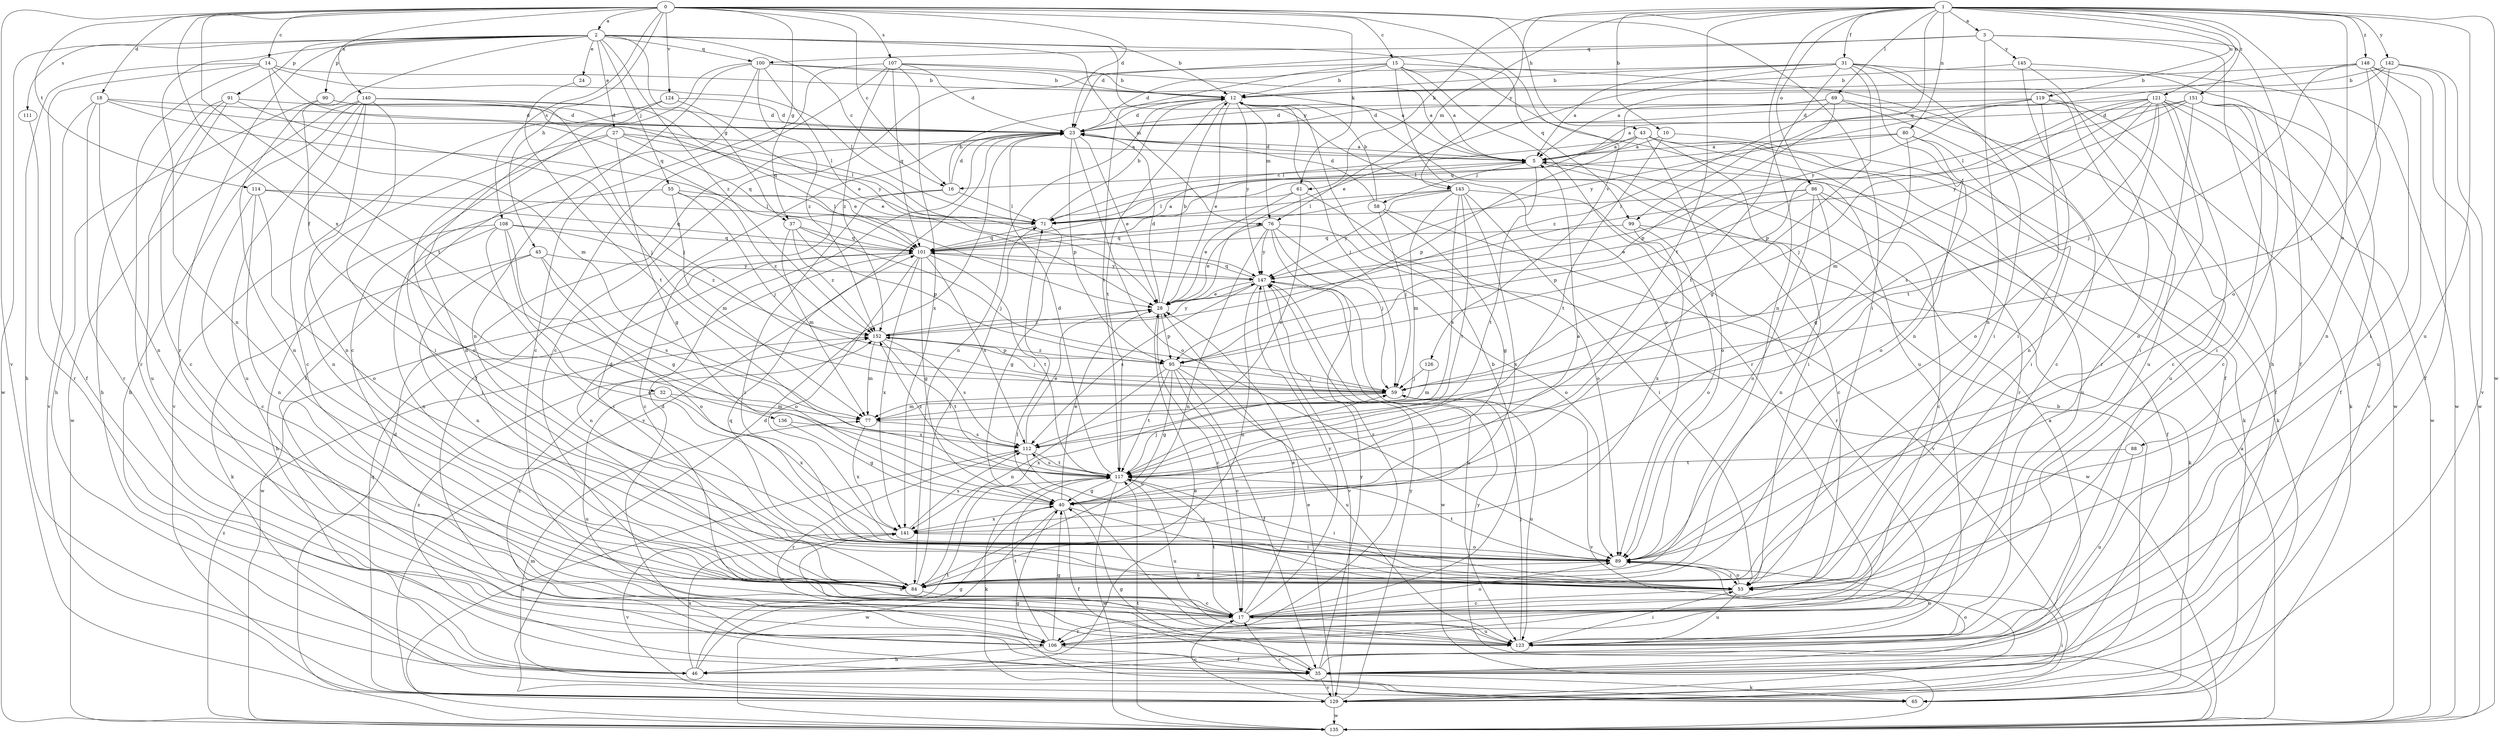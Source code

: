 strict digraph  {
0;
1;
2;
3;
5;
10;
12;
14;
15;
16;
17;
18;
23;
24;
27;
28;
31;
32;
35;
37;
40;
43;
45;
46;
53;
55;
58;
59;
61;
65;
69;
71;
76;
77;
80;
84;
86;
88;
89;
90;
91;
95;
99;
100;
101;
106;
107;
108;
111;
112;
114;
117;
119;
121;
123;
124;
126;
129;
135;
136;
140;
141;
142;
143;
145;
147;
148;
151;
152;
0 -> 2  [label=a];
0 -> 14  [label=c];
0 -> 15  [label=c];
0 -> 16  [label=c];
0 -> 18  [label=d];
0 -> 23  [label=d];
0 -> 37  [label=g];
0 -> 43  [label=h];
0 -> 45  [label=h];
0 -> 53  [label=i];
0 -> 61  [label=k];
0 -> 107  [label=s];
0 -> 108  [label=s];
0 -> 114  [label=t];
0 -> 117  [label=t];
0 -> 124  [label=v];
0 -> 126  [label=v];
0 -> 129  [label=v];
0 -> 136  [label=x];
0 -> 140  [label=x];
1 -> 3  [label=a];
1 -> 10  [label=b];
1 -> 31  [label=f];
1 -> 61  [label=k];
1 -> 69  [label=l];
1 -> 76  [label=m];
1 -> 80  [label=n];
1 -> 84  [label=n];
1 -> 86  [label=o];
1 -> 88  [label=o];
1 -> 89  [label=o];
1 -> 99  [label=q];
1 -> 117  [label=t];
1 -> 119  [label=u];
1 -> 121  [label=u];
1 -> 123  [label=u];
1 -> 135  [label=w];
1 -> 142  [label=y];
1 -> 143  [label=y];
1 -> 148  [label=z];
1 -> 151  [label=z];
2 -> 12  [label=b];
2 -> 16  [label=c];
2 -> 24  [label=e];
2 -> 27  [label=e];
2 -> 32  [label=f];
2 -> 37  [label=g];
2 -> 55  [label=j];
2 -> 76  [label=m];
2 -> 84  [label=n];
2 -> 90  [label=p];
2 -> 91  [label=p];
2 -> 99  [label=q];
2 -> 100  [label=q];
2 -> 106  [label=r];
2 -> 111  [label=s];
2 -> 135  [label=w];
2 -> 143  [label=y];
2 -> 152  [label=z];
3 -> 23  [label=d];
3 -> 35  [label=f];
3 -> 46  [label=h];
3 -> 84  [label=n];
3 -> 100  [label=q];
3 -> 145  [label=y];
5 -> 16  [label=c];
5 -> 17  [label=c];
5 -> 23  [label=d];
5 -> 58  [label=j];
5 -> 117  [label=t];
10 -> 5  [label=a];
10 -> 65  [label=k];
10 -> 117  [label=t];
12 -> 23  [label=d];
12 -> 28  [label=e];
12 -> 59  [label=j];
12 -> 76  [label=m];
12 -> 84  [label=n];
12 -> 117  [label=t];
12 -> 147  [label=y];
14 -> 12  [label=b];
14 -> 35  [label=f];
14 -> 46  [label=h];
14 -> 71  [label=l];
14 -> 77  [label=m];
14 -> 101  [label=q];
14 -> 106  [label=r];
15 -> 5  [label=a];
15 -> 12  [label=b];
15 -> 17  [label=c];
15 -> 35  [label=f];
15 -> 89  [label=o];
15 -> 106  [label=r];
15 -> 117  [label=t];
15 -> 123  [label=u];
16 -> 12  [label=b];
16 -> 17  [label=c];
16 -> 23  [label=d];
16 -> 53  [label=i];
16 -> 71  [label=l];
17 -> 12  [label=b];
17 -> 28  [label=e];
17 -> 89  [label=o];
17 -> 106  [label=r];
17 -> 117  [label=t];
17 -> 123  [label=u];
17 -> 147  [label=y];
18 -> 23  [label=d];
18 -> 28  [label=e];
18 -> 71  [label=l];
18 -> 84  [label=n];
18 -> 106  [label=r];
18 -> 129  [label=v];
23 -> 5  [label=a];
23 -> 28  [label=e];
23 -> 89  [label=o];
23 -> 95  [label=p];
23 -> 129  [label=v];
24 -> 117  [label=t];
27 -> 5  [label=a];
27 -> 40  [label=g];
27 -> 71  [label=l];
27 -> 84  [label=n];
27 -> 89  [label=o];
27 -> 101  [label=q];
28 -> 12  [label=b];
28 -> 17  [label=c];
28 -> 23  [label=d];
28 -> 95  [label=p];
28 -> 152  [label=z];
31 -> 5  [label=a];
31 -> 12  [label=b];
31 -> 23  [label=d];
31 -> 28  [label=e];
31 -> 40  [label=g];
31 -> 53  [label=i];
31 -> 84  [label=n];
31 -> 117  [label=t];
31 -> 123  [label=u];
31 -> 135  [label=w];
32 -> 77  [label=m];
32 -> 123  [label=u];
32 -> 141  [label=x];
35 -> 5  [label=a];
35 -> 23  [label=d];
35 -> 40  [label=g];
35 -> 65  [label=k];
35 -> 129  [label=v];
35 -> 147  [label=y];
35 -> 152  [label=z];
37 -> 59  [label=j];
37 -> 77  [label=m];
37 -> 95  [label=p];
37 -> 101  [label=q];
37 -> 152  [label=z];
40 -> 5  [label=a];
40 -> 28  [label=e];
40 -> 35  [label=f];
40 -> 53  [label=i];
40 -> 135  [label=w];
40 -> 141  [label=x];
43 -> 5  [label=a];
43 -> 53  [label=i];
43 -> 65  [label=k];
43 -> 71  [label=l];
43 -> 89  [label=o];
43 -> 95  [label=p];
43 -> 106  [label=r];
43 -> 123  [label=u];
45 -> 65  [label=k];
45 -> 84  [label=n];
45 -> 89  [label=o];
45 -> 112  [label=s];
45 -> 147  [label=y];
46 -> 28  [label=e];
46 -> 40  [label=g];
46 -> 89  [label=o];
46 -> 117  [label=t];
46 -> 141  [label=x];
53 -> 17  [label=c];
53 -> 89  [label=o];
53 -> 101  [label=q];
53 -> 123  [label=u];
55 -> 53  [label=i];
55 -> 59  [label=j];
55 -> 71  [label=l];
55 -> 77  [label=m];
55 -> 152  [label=z];
58 -> 12  [label=b];
58 -> 23  [label=d];
58 -> 40  [label=g];
58 -> 59  [label=j];
58 -> 129  [label=v];
59 -> 77  [label=m];
59 -> 123  [label=u];
59 -> 129  [label=v];
59 -> 141  [label=x];
61 -> 28  [label=e];
61 -> 71  [label=l];
61 -> 89  [label=o];
61 -> 112  [label=s];
65 -> 17  [label=c];
65 -> 40  [label=g];
65 -> 77  [label=m];
69 -> 17  [label=c];
69 -> 23  [label=d];
69 -> 35  [label=f];
69 -> 95  [label=p];
69 -> 101  [label=q];
69 -> 152  [label=z];
71 -> 12  [label=b];
71 -> 40  [label=g];
71 -> 101  [label=q];
76 -> 28  [label=e];
76 -> 59  [label=j];
76 -> 84  [label=n];
76 -> 89  [label=o];
76 -> 101  [label=q];
76 -> 106  [label=r];
76 -> 135  [label=w];
76 -> 147  [label=y];
77 -> 112  [label=s];
77 -> 141  [label=x];
80 -> 5  [label=a];
80 -> 40  [label=g];
80 -> 53  [label=i];
80 -> 71  [label=l];
80 -> 89  [label=o];
84 -> 17  [label=c];
84 -> 23  [label=d];
84 -> 71  [label=l];
86 -> 17  [label=c];
86 -> 28  [label=e];
86 -> 35  [label=f];
86 -> 71  [label=l];
86 -> 84  [label=n];
86 -> 89  [label=o];
86 -> 95  [label=p];
88 -> 117  [label=t];
88 -> 123  [label=u];
89 -> 53  [label=i];
89 -> 84  [label=n];
89 -> 117  [label=t];
90 -> 23  [label=d];
90 -> 28  [label=e];
90 -> 46  [label=h];
90 -> 84  [label=n];
91 -> 17  [label=c];
91 -> 23  [label=d];
91 -> 46  [label=h];
91 -> 59  [label=j];
91 -> 123  [label=u];
95 -> 17  [label=c];
95 -> 35  [label=f];
95 -> 40  [label=g];
95 -> 59  [label=j];
95 -> 84  [label=n];
95 -> 117  [label=t];
95 -> 123  [label=u];
95 -> 152  [label=z];
99 -> 65  [label=k];
99 -> 89  [label=o];
99 -> 101  [label=q];
99 -> 141  [label=x];
100 -> 5  [label=a];
100 -> 12  [label=b];
100 -> 17  [label=c];
100 -> 28  [label=e];
100 -> 35  [label=f];
100 -> 84  [label=n];
100 -> 152  [label=z];
101 -> 5  [label=a];
101 -> 40  [label=g];
101 -> 84  [label=n];
101 -> 89  [label=o];
101 -> 112  [label=s];
101 -> 117  [label=t];
101 -> 135  [label=w];
101 -> 141  [label=x];
101 -> 147  [label=y];
106 -> 35  [label=f];
106 -> 40  [label=g];
106 -> 46  [label=h];
106 -> 117  [label=t];
107 -> 5  [label=a];
107 -> 12  [label=b];
107 -> 17  [label=c];
107 -> 23  [label=d];
107 -> 35  [label=f];
107 -> 101  [label=q];
107 -> 141  [label=x];
107 -> 152  [label=z];
108 -> 40  [label=g];
108 -> 46  [label=h];
108 -> 53  [label=i];
108 -> 84  [label=n];
108 -> 89  [label=o];
108 -> 101  [label=q];
108 -> 152  [label=z];
111 -> 106  [label=r];
112 -> 28  [label=e];
112 -> 53  [label=i];
112 -> 106  [label=r];
112 -> 117  [label=t];
114 -> 17  [label=c];
114 -> 71  [label=l];
114 -> 84  [label=n];
114 -> 89  [label=o];
114 -> 101  [label=q];
117 -> 23  [label=d];
117 -> 40  [label=g];
117 -> 53  [label=i];
117 -> 59  [label=j];
117 -> 65  [label=k];
117 -> 112  [label=s];
117 -> 123  [label=u];
117 -> 135  [label=w];
117 -> 152  [label=z];
119 -> 5  [label=a];
119 -> 23  [label=d];
119 -> 65  [label=k];
119 -> 89  [label=o];
119 -> 123  [label=u];
119 -> 147  [label=y];
121 -> 17  [label=c];
121 -> 23  [label=d];
121 -> 53  [label=i];
121 -> 59  [label=j];
121 -> 77  [label=m];
121 -> 84  [label=n];
121 -> 95  [label=p];
121 -> 112  [label=s];
121 -> 117  [label=t];
121 -> 129  [label=v];
121 -> 135  [label=w];
123 -> 53  [label=i];
123 -> 59  [label=j];
123 -> 71  [label=l];
123 -> 89  [label=o];
123 -> 141  [label=x];
123 -> 152  [label=z];
124 -> 23  [label=d];
124 -> 84  [label=n];
124 -> 129  [label=v];
124 -> 147  [label=y];
126 -> 59  [label=j];
126 -> 77  [label=m];
129 -> 12  [label=b];
129 -> 17  [label=c];
129 -> 23  [label=d];
129 -> 28  [label=e];
129 -> 53  [label=i];
129 -> 101  [label=q];
129 -> 135  [label=w];
129 -> 147  [label=y];
135 -> 5  [label=a];
135 -> 23  [label=d];
135 -> 112  [label=s];
135 -> 117  [label=t];
135 -> 147  [label=y];
135 -> 152  [label=z];
136 -> 40  [label=g];
136 -> 112  [label=s];
140 -> 17  [label=c];
140 -> 23  [label=d];
140 -> 46  [label=h];
140 -> 53  [label=i];
140 -> 59  [label=j];
140 -> 84  [label=n];
140 -> 101  [label=q];
140 -> 123  [label=u];
140 -> 135  [label=w];
141 -> 89  [label=o];
141 -> 112  [label=s];
141 -> 129  [label=v];
142 -> 5  [label=a];
142 -> 12  [label=b];
142 -> 35  [label=f];
142 -> 59  [label=j];
142 -> 129  [label=v];
143 -> 53  [label=i];
143 -> 71  [label=l];
143 -> 77  [label=m];
143 -> 101  [label=q];
143 -> 106  [label=r];
143 -> 112  [label=s];
143 -> 117  [label=t];
143 -> 141  [label=x];
143 -> 147  [label=y];
145 -> 12  [label=b];
145 -> 53  [label=i];
145 -> 106  [label=r];
145 -> 135  [label=w];
147 -> 28  [label=e];
147 -> 84  [label=n];
147 -> 101  [label=q];
147 -> 112  [label=s];
147 -> 123  [label=u];
147 -> 129  [label=v];
147 -> 135  [label=w];
148 -> 12  [label=b];
148 -> 53  [label=i];
148 -> 59  [label=j];
148 -> 84  [label=n];
148 -> 123  [label=u];
148 -> 135  [label=w];
148 -> 147  [label=y];
151 -> 17  [label=c];
151 -> 23  [label=d];
151 -> 35  [label=f];
151 -> 53  [label=i];
151 -> 71  [label=l];
151 -> 89  [label=o];
151 -> 147  [label=y];
152 -> 59  [label=j];
152 -> 77  [label=m];
152 -> 95  [label=p];
152 -> 112  [label=s];
152 -> 117  [label=t];
152 -> 147  [label=y];
}
